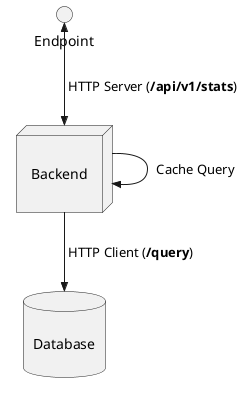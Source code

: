 @startuml stats-endpoint

interface endpoint [
Endpoint
]

node backend [

Backend

]

database database [

Database

]

endpoint <<-->> backend : " HTTP Server (<b>/api/v1/stats</b>)"
backend -->> database : " HTTP Client (<b>/query</b>)"
backend -->> backend : " Cache Query"

@enduml
